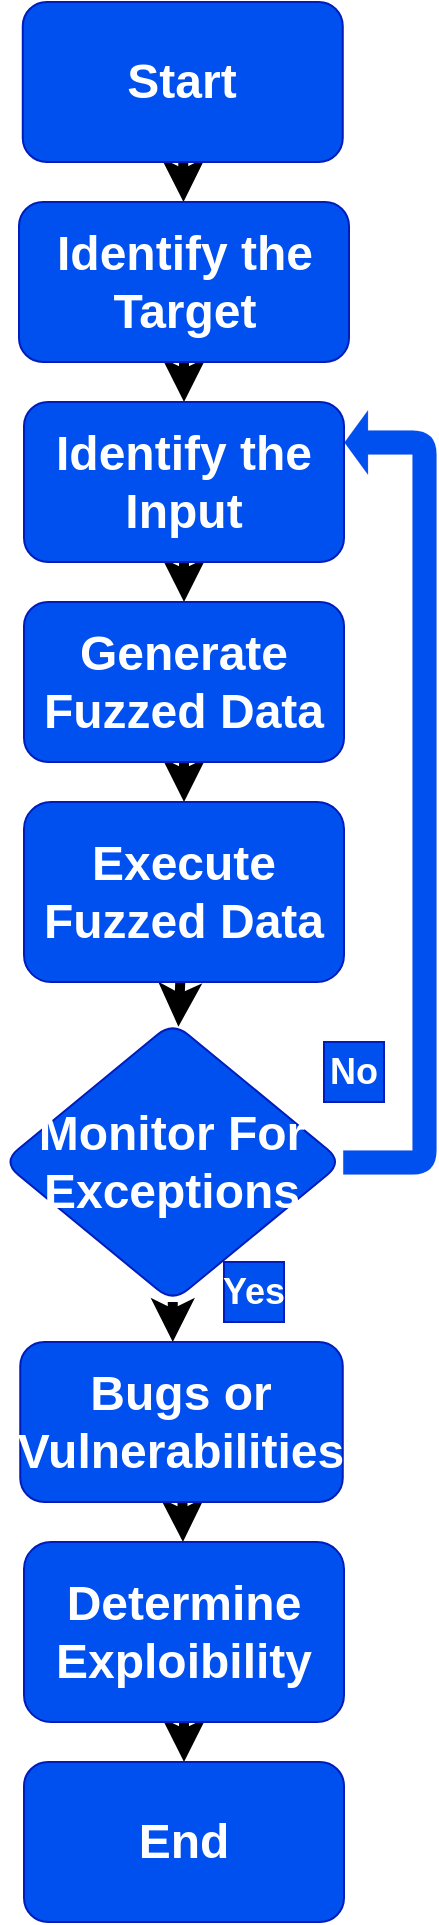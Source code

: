 <mxfile>
    <diagram id="IjJE6O8KF6ztjhm9iWr9" name="Page-1">
        <mxGraphModel dx="590" dy="421" grid="1" gridSize="10" guides="1" tooltips="1" connect="1" arrows="1" fold="1" page="1" pageScale="1" pageWidth="850" pageHeight="1100" math="0" shadow="0">
            <root>
                <mxCell id="0"/>
                <mxCell id="1" parent="0"/>
                <mxCell id="4" value="" style="edgeStyle=none;html=1;fontSize=18;strokeWidth=5;" parent="1" source="2" target="3" edge="1">
                    <mxGeometry relative="1" as="geometry"/>
                </mxCell>
                <mxCell id="2" value="&lt;font style=&quot;font-size: 24px;&quot;&gt;&lt;b style=&quot;&quot;&gt;Start&lt;/b&gt;&lt;/font&gt;" style="rounded=1;whiteSpace=wrap;html=1;fillColor=#0050ef;fontColor=#ffffff;strokeColor=#001DBC;" parent="1" vertex="1">
                    <mxGeometry x="199.38" y="50" width="160" height="80" as="geometry"/>
                </mxCell>
                <mxCell id="6" style="edgeStyle=none;html=1;strokeWidth=5;fontSize=18;" parent="1" source="3" target="5" edge="1">
                    <mxGeometry relative="1" as="geometry"/>
                </mxCell>
                <mxCell id="3" value="&lt;font style=&quot;font-size: 24px;&quot;&gt;&lt;b style=&quot;&quot;&gt;Identify the Target&lt;/b&gt;&lt;/font&gt;" style="whiteSpace=wrap;html=1;fillColor=#0050ef;strokeColor=#001DBC;fontColor=#ffffff;rounded=1;" parent="1" vertex="1">
                    <mxGeometry x="197.5" y="150" width="165" height="80" as="geometry"/>
                </mxCell>
                <mxCell id="9" value="" style="edgeStyle=none;html=1;strokeWidth=5;fontSize=18;" parent="1" source="5" target="8" edge="1">
                    <mxGeometry relative="1" as="geometry"/>
                </mxCell>
                <mxCell id="5" value="&lt;font style=&quot;font-size: 24px;&quot;&gt;&lt;b style=&quot;&quot;&gt;Identify the Input&lt;/b&gt;&lt;/font&gt;" style="whiteSpace=wrap;html=1;fillColor=#0050ef;strokeColor=#001DBC;fontColor=#ffffff;rounded=1;fontSize=18;" parent="1" vertex="1">
                    <mxGeometry x="200" y="250" width="160" height="80" as="geometry"/>
                </mxCell>
                <mxCell id="11" value="" style="edgeStyle=none;html=1;strokeWidth=5;fontSize=18;" parent="1" source="8" target="10" edge="1">
                    <mxGeometry relative="1" as="geometry"/>
                </mxCell>
                <mxCell id="8" value="&lt;b&gt;&lt;font style=&quot;font-size: 24px;&quot;&gt;Generate Fuzzed Data&lt;/font&gt;&lt;/b&gt;" style="whiteSpace=wrap;html=1;fontSize=18;fillColor=#0050ef;strokeColor=#001DBC;fontColor=#ffffff;rounded=1;" parent="1" vertex="1">
                    <mxGeometry x="200" y="350" width="160" height="80" as="geometry"/>
                </mxCell>
                <mxCell id="13" value="" style="edgeStyle=none;html=1;strokeWidth=5;fontSize=18;" parent="1" source="10" target="12" edge="1">
                    <mxGeometry relative="1" as="geometry"/>
                </mxCell>
                <mxCell id="10" value="&lt;b&gt;&lt;font style=&quot;font-size: 24px;&quot;&gt;Execute Fuzzed Data&lt;/font&gt;&lt;/b&gt;" style="whiteSpace=wrap;html=1;fontSize=18;fillColor=#0050ef;strokeColor=#001DBC;fontColor=#ffffff;rounded=1;" parent="1" vertex="1">
                    <mxGeometry x="200" y="450" width="160" height="90" as="geometry"/>
                </mxCell>
                <mxCell id="26" style="edgeStyle=elbowEdgeStyle;shape=flexArrow;elbow=vertical;html=1;exitX=1;exitY=0.5;exitDx=0;exitDy=0;strokeWidth=0;fontSize=18;entryX=1;entryY=0.25;entryDx=0;entryDy=0;fillColor=#0050ef;strokeColor=#001DBC;width=12;endSize=3.9;" parent="1" source="12" target="5" edge="1">
                    <mxGeometry relative="1" as="geometry">
                        <mxPoint x="650" y="320" as="targetPoint"/>
                        <Array as="points">
                            <mxPoint x="400" y="270"/>
                            <mxPoint x="400" y="280"/>
                            <mxPoint x="410" y="360"/>
                            <mxPoint x="370" y="270"/>
                            <mxPoint x="400" y="580"/>
                            <mxPoint x="490" y="410"/>
                        </Array>
                    </mxGeometry>
                </mxCell>
                <mxCell id="36" value="" style="edgeStyle=elbowEdgeStyle;elbow=vertical;html=1;strokeWidth=5;fontSize=18;" parent="1" source="12" target="30" edge="1">
                    <mxGeometry relative="1" as="geometry">
                        <Array as="points">
                            <mxPoint x="285" y="660"/>
                        </Array>
                    </mxGeometry>
                </mxCell>
                <mxCell id="12" value="&lt;b&gt;&lt;font style=&quot;font-size: 24px;&quot;&gt;Monitor For Exceptions&lt;/font&gt;&lt;/b&gt;" style="rhombus;whiteSpace=wrap;html=1;fontSize=18;fillColor=#0050ef;strokeColor=#001DBC;fontColor=#ffffff;rounded=1;" parent="1" vertex="1">
                    <mxGeometry x="189.38" y="560" width="170" height="140" as="geometry"/>
                </mxCell>
                <mxCell id="28" value="&lt;b&gt;Yes&lt;/b&gt;" style="whiteSpace=wrap;html=1;fontSize=18;fillColor=#0050ef;fontColor=#ffffff;strokeColor=#001DBC;" parent="1" vertex="1">
                    <mxGeometry x="300" y="680" width="30" height="30" as="geometry"/>
                </mxCell>
                <mxCell id="29" value="&lt;b&gt;No&lt;/b&gt;" style="whiteSpace=wrap;html=1;fontSize=18;fillColor=#0050ef;fontColor=#ffffff;strokeColor=#001DBC;" parent="1" vertex="1">
                    <mxGeometry x="350" y="570" width="30" height="30" as="geometry"/>
                </mxCell>
                <mxCell id="44" value="" style="edgeStyle=none;html=1;strokeWidth=5;" parent="1" source="30" target="37" edge="1">
                    <mxGeometry relative="1" as="geometry"/>
                </mxCell>
                <mxCell id="30" value="&lt;b&gt;&lt;font style=&quot;font-size: 24px;&quot;&gt;Bugs or Vulnerabilities&lt;/font&gt;&lt;/b&gt;" style="whiteSpace=wrap;html=1;fontSize=18;fillColor=#0050ef;strokeColor=#001DBC;fontColor=#ffffff;rounded=1;" parent="1" vertex="1">
                    <mxGeometry x="198.13" y="720" width="161.25" height="80" as="geometry"/>
                </mxCell>
                <mxCell id="46" value="" style="edgeStyle=none;html=1;strokeWidth=5;fontSize=24;" edge="1" parent="1" source="37" target="39">
                    <mxGeometry relative="1" as="geometry"/>
                </mxCell>
                <mxCell id="37" value="&lt;b&gt;&lt;font style=&quot;font-size: 24px;&quot;&gt;Determine Exploibility&lt;/font&gt;&lt;/b&gt;" style="whiteSpace=wrap;html=1;fontSize=18;fillColor=#0050ef;strokeColor=#001DBC;fontColor=#ffffff;rounded=1;" parent="1" vertex="1">
                    <mxGeometry x="200" y="820" width="160" height="90" as="geometry"/>
                </mxCell>
                <mxCell id="39" value="&lt;font style=&quot;font-size: 24px;&quot;&gt;&lt;b style=&quot;&quot;&gt;End&lt;/b&gt;&lt;/font&gt;" style="whiteSpace=wrap;html=1;fontSize=18;fillColor=#0050ef;strokeColor=#001DBC;fontColor=#ffffff;rounded=1;" parent="1" vertex="1">
                    <mxGeometry x="200" y="930" width="160" height="80" as="geometry"/>
                </mxCell>
            </root>
        </mxGraphModel>
    </diagram>
</mxfile>